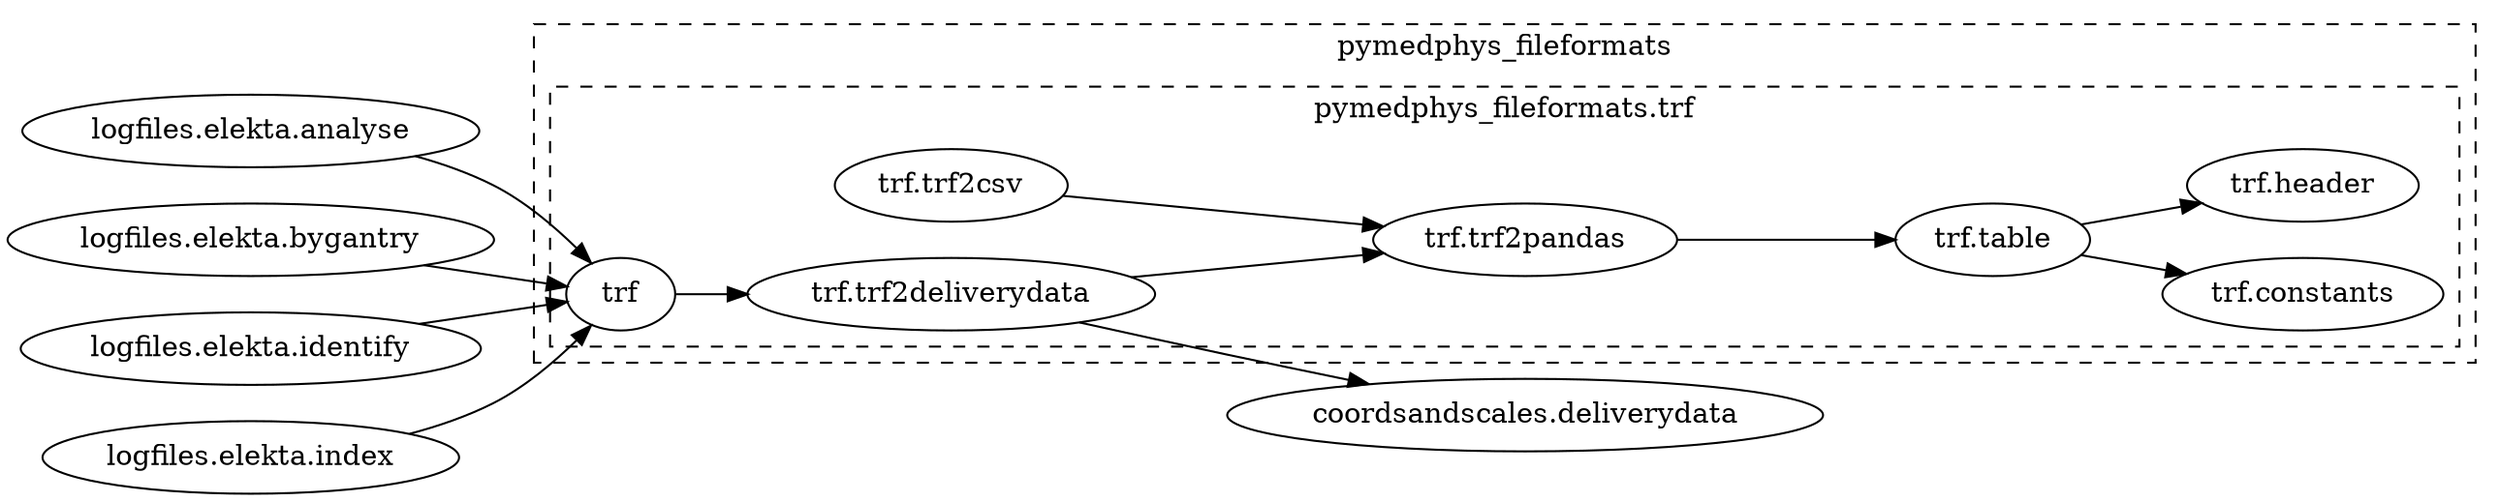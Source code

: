 strict digraph {
	graph [rankdir=LR];
	subgraph cluster_0 {
		graph [URL="#pymedphys-fileformats",
			label=pymedphys_fileformats,
			style=dashed
		];
		subgraph cluster_1 {
			graph [URL="#pymedphys-fileformats-trf",
				label="pymedphys_fileformats.trf"
			];
			{
				graph [rank=same];
				"pymedphys_fileformats.trf.constants"				 [URL="https://github.com/pymedphys/pymedphys/blob/master/packages/pymedphys_fileformats/src/pymedphys_fileformats/trf/constants.py",
					label="trf.constants"];
				"pymedphys_fileformats.trf.header"				 [URL="https://github.com/pymedphys/pymedphys/blob/master/packages/pymedphys_fileformats/src/pymedphys_fileformats/trf/header.py",
					label="trf.header"];
			}
			{
				graph [rank=same];
				"pymedphys_fileformats.trf.table"				 [URL="https://github.com/pymedphys/pymedphys/blob/master/packages/pymedphys_fileformats/src/pymedphys_fileformats/trf/table.py",
					label="trf.table"];
			}
			{
				graph [rank=same];
				"pymedphys_fileformats.trf.trf2pandas"				 [URL="https://github.com/pymedphys/pymedphys/blob/master/packages/pymedphys_fileformats/src/pymedphys_fileformats/trf/trf2pandas.py",
					label="trf.trf2pandas"];
			}
			{
				graph [rank=same];
				"pymedphys_fileformats.trf.trf2csv"				 [URL="https://github.com/pymedphys/pymedphys/blob/master/packages/pymedphys_fileformats/src/pymedphys_fileformats/trf/trf2csv.py",
					label="trf.trf2csv"];
				"pymedphys_fileformats.trf.trf2deliverydata"				 [URL="https://github.com/pymedphys/pymedphys/blob/master/packages/pymedphys_fileformats/src/pymedphys_fileformats/trf/trf2deliverydata.py",
					label="trf.trf2deliverydata"];
			}
			{
				graph [rank=same];
				"pymedphys_fileformats.trf"				 [URL="https://github.com/pymedphys/pymedphys/blob/master/packages/pymedphys_fileformats/src/pymedphys_fileformats/trf",
					label=trf];
			}
		}
	}
	"pymedphys_fileformats.trf.table" -> "pymedphys_fileformats.trf.constants";
	"pymedphys_fileformats.trf.table" -> "pymedphys_fileformats.trf.header";
	"pymedphys_fileformats.trf.trf2pandas" -> "pymedphys_fileformats.trf.table";
	"pymedphys_fileformats.trf.trf2csv" -> "pymedphys_fileformats.trf.trf2pandas";
	"pymedphys_fileformats.trf.trf2deliverydata" -> "pymedphys_fileformats.trf.trf2pandas";
	"pymedphys_coordsandscales.deliverydata"	 [URL="https://github.com/pymedphys/pymedphys/blob/master/packages/pymedphys_coordsandscales/src/pymedphys_coordsandscales/deliverydata",
		label="coordsandscales.deliverydata"];
	"pymedphys_fileformats.trf.trf2deliverydata" -> "pymedphys_coordsandscales.deliverydata";
	"pymedphys_fileformats.trf" -> "pymedphys_fileformats.trf.trf2deliverydata";
	"pymedphys_logfiles.elekta.analyse"	 [URL="https://github.com/pymedphys/pymedphys/blob/master/packages/pymedphys_logfiles/src/pymedphys_logfiles/elekta/analyse.py",
		label="logfiles.elekta.analyse"];
	"pymedphys_logfiles.elekta.analyse" -> "pymedphys_fileformats.trf";
	"pymedphys_logfiles.elekta.bygantry"	 [URL="https://github.com/pymedphys/pymedphys/blob/master/packages/pymedphys_logfiles/src/pymedphys_logfiles/elekta/bygantry.py",
		label="logfiles.elekta.bygantry"];
	"pymedphys_logfiles.elekta.bygantry" -> "pymedphys_fileformats.trf";
	"pymedphys_logfiles.elekta.identify"	 [URL="https://github.com/pymedphys/pymedphys/blob/master/packages/pymedphys_logfiles/src/pymedphys_logfiles/elekta/identify.py",
		label="logfiles.elekta.identify"];
	"pymedphys_logfiles.elekta.identify" -> "pymedphys_fileformats.trf";
	"pymedphys_logfiles.elekta.index"	 [URL="https://github.com/pymedphys/pymedphys/blob/master/packages/pymedphys_logfiles/src/pymedphys_logfiles/elekta/index.py",
		label="logfiles.elekta.index"];
	"pymedphys_logfiles.elekta.index" -> "pymedphys_fileformats.trf";
}
